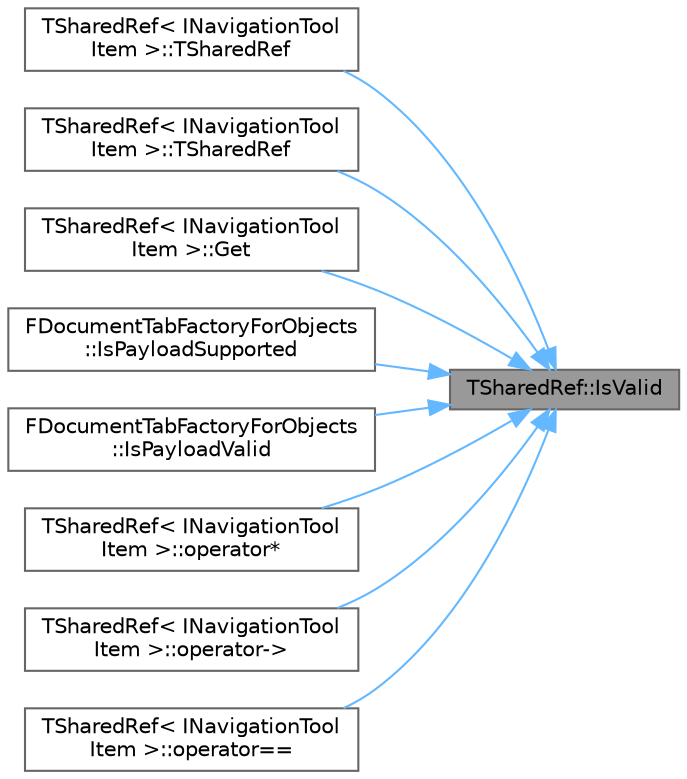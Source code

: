 digraph "TSharedRef::IsValid"
{
 // INTERACTIVE_SVG=YES
 // LATEX_PDF_SIZE
  bgcolor="transparent";
  edge [fontname=Helvetica,fontsize=10,labelfontname=Helvetica,labelfontsize=10];
  node [fontname=Helvetica,fontsize=10,shape=box,height=0.2,width=0.4];
  rankdir="RL";
  Node1 [id="Node000001",label="TSharedRef::IsValid",height=0.2,width=0.4,color="gray40", fillcolor="grey60", style="filled", fontcolor="black",tooltip="Checks to see if this shared reference is actually pointing to an object."];
  Node1 -> Node2 [id="edge1_Node000001_Node000002",dir="back",color="steelblue1",style="solid",tooltip=" "];
  Node2 [id="Node000002",label="TSharedRef\< INavigationTool\lItem \>::TSharedRef",height=0.2,width=0.4,color="grey40", fillcolor="white", style="filled",URL="$de/df2/classTSharedRef.html#ab2e2a1c66c765a9619b566824f584e61",tooltip=" "];
  Node1 -> Node3 [id="edge2_Node000001_Node000003",dir="back",color="steelblue1",style="solid",tooltip=" "];
  Node3 [id="Node000003",label="TSharedRef\< INavigationTool\lItem \>::TSharedRef",height=0.2,width=0.4,color="grey40", fillcolor="white", style="filled",URL="$de/df2/classTSharedRef.html#a4fd78557d5030e998e5707587f51e55e",tooltip=" "];
  Node1 -> Node4 [id="edge3_Node000001_Node000004",dir="back",color="steelblue1",style="solid",tooltip=" "];
  Node4 [id="Node000004",label="TSharedRef\< INavigationTool\lItem \>::Get",height=0.2,width=0.4,color="grey40", fillcolor="white", style="filled",URL="$de/df2/classTSharedRef.html#a69b7bd60134fb963c15d4beb2478f126",tooltip=" "];
  Node1 -> Node5 [id="edge4_Node000001_Node000005",dir="back",color="steelblue1",style="solid",tooltip=" "];
  Node5 [id="Node000005",label="FDocumentTabFactoryForObjects\l::IsPayloadSupported",height=0.2,width=0.4,color="grey40", fillcolor="white", style="filled",URL="$d2/dd0/structFDocumentTabFactoryForObjects.html#acfcc370a5426662e87a35ffe39420452",tooltip=" "];
  Node1 -> Node6 [id="edge5_Node000001_Node000006",dir="back",color="steelblue1",style="solid",tooltip=" "];
  Node6 [id="Node000006",label="FDocumentTabFactoryForObjects\l::IsPayloadValid",height=0.2,width=0.4,color="grey40", fillcolor="white", style="filled",URL="$d2/dd0/structFDocumentTabFactoryForObjects.html#adae8dea80b7e8d784cafb85e18d3db39",tooltip="Returns TRUE if the payload is valid."];
  Node1 -> Node7 [id="edge6_Node000001_Node000007",dir="back",color="steelblue1",style="solid",tooltip=" "];
  Node7 [id="Node000007",label="TSharedRef\< INavigationTool\lItem \>::operator*",height=0.2,width=0.4,color="grey40", fillcolor="white", style="filled",URL="$de/df2/classTSharedRef.html#af33b7786843a536d47169d44297e6069",tooltip=" "];
  Node1 -> Node8 [id="edge7_Node000001_Node000008",dir="back",color="steelblue1",style="solid",tooltip=" "];
  Node8 [id="Node000008",label="TSharedRef\< INavigationTool\lItem \>::operator-\>",height=0.2,width=0.4,color="grey40", fillcolor="white", style="filled",URL="$de/df2/classTSharedRef.html#a57b16b4696bb95e6f9fee74a6036f523",tooltip=" "];
  Node1 -> Node9 [id="edge8_Node000001_Node000009",dir="back",color="steelblue1",style="solid",tooltip=" "];
  Node9 [id="Node000009",label="TSharedRef\< INavigationTool\lItem \>::operator==",height=0.2,width=0.4,color="grey40", fillcolor="white", style="filled",URL="$de/df2/classTSharedRef.html#adccceeef010e861ddfd3259c5c6a37b1",tooltip=" "];
}

